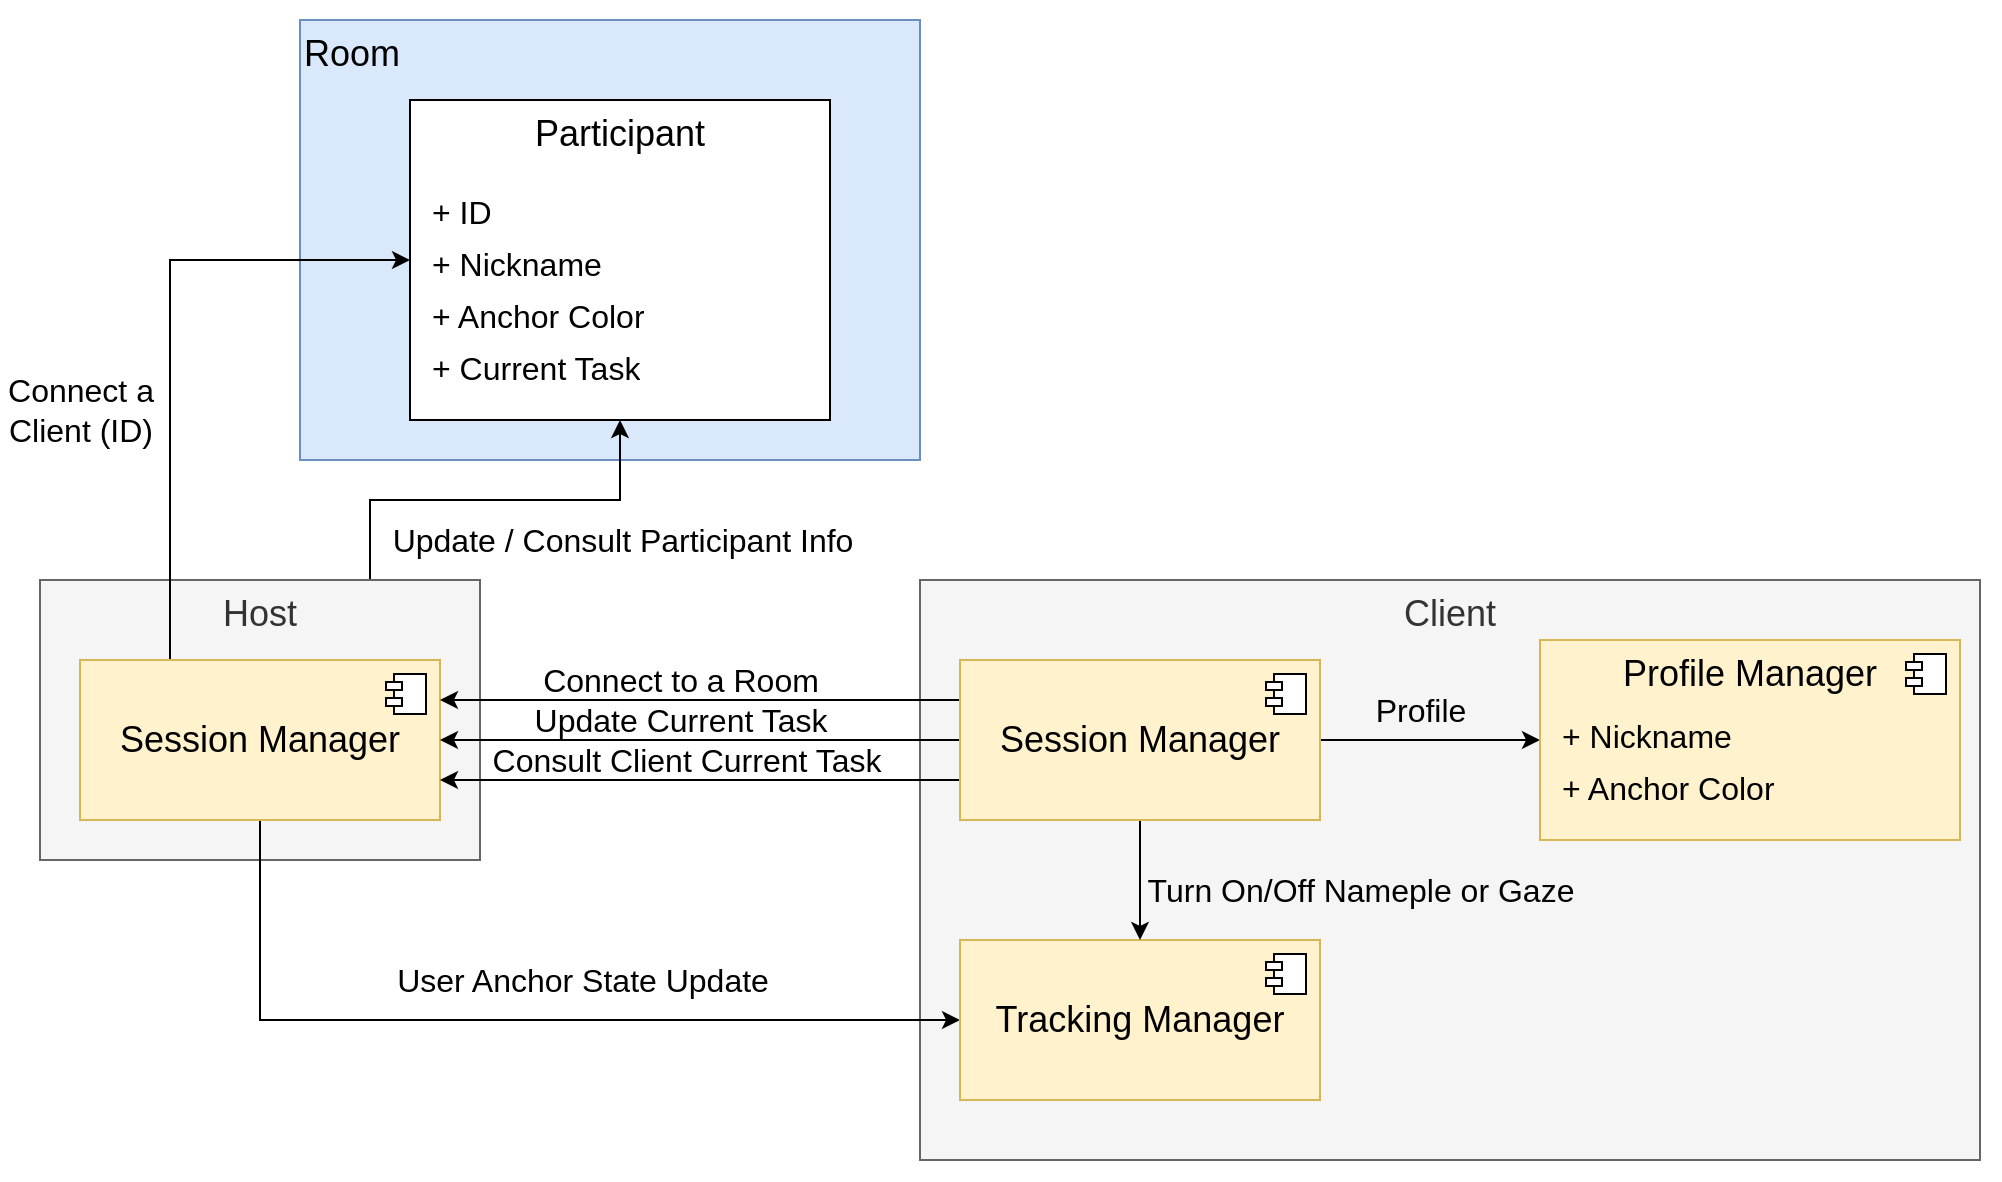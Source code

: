 <mxfile version="28.0.6">
  <diagram name="Page-1" id="k7A0XMTGdnVvGrv0n0TM">
    <mxGraphModel dx="1426" dy="841" grid="1" gridSize="10" guides="1" tooltips="1" connect="1" arrows="1" fold="1" page="1" pageScale="1" pageWidth="827" pageHeight="1169" math="0" shadow="0">
      <root>
        <mxCell id="0" />
        <mxCell id="1" parent="0" />
        <mxCell id="TA6JC56tNwYO1op2Rau3-44" value="" style="rounded=0;whiteSpace=wrap;html=1;strokeColor=none;" vertex="1" parent="1">
          <mxGeometry x="50" y="30" width="1000" height="590" as="geometry" />
        </mxCell>
        <mxCell id="TA6JC56tNwYO1op2Rau3-17" value="Client" style="rounded=0;whiteSpace=wrap;html=1;verticalAlign=top;fontSize=18;fillColor=#f5f5f5;fontColor=#333333;strokeColor=#666666;" vertex="1" parent="1">
          <mxGeometry x="510" y="320" width="530" height="290" as="geometry" />
        </mxCell>
        <mxCell id="TA6JC56tNwYO1op2Rau3-1" value="Room" style="rounded=0;whiteSpace=wrap;html=1;fontSize=18;verticalAlign=top;fillColor=#dae8fc;strokeColor=#6c8ebf;align=left;" vertex="1" parent="1">
          <mxGeometry x="200" y="40" width="310" height="220" as="geometry" />
        </mxCell>
        <mxCell id="TA6JC56tNwYO1op2Rau3-9" value="" style="group" vertex="1" connectable="0" parent="1">
          <mxGeometry x="255" y="80" width="210" height="160" as="geometry" />
        </mxCell>
        <mxCell id="TA6JC56tNwYO1op2Rau3-3" value="Participant" style="rounded=0;whiteSpace=wrap;html=1;verticalAlign=top;fontSize=18;" vertex="1" parent="TA6JC56tNwYO1op2Rau3-9">
          <mxGeometry width="210" height="160" as="geometry" />
        </mxCell>
        <mxCell id="TA6JC56tNwYO1op2Rau3-5" value="+ ID" style="text;strokeColor=none;fillColor=none;align=left;verticalAlign=top;spacingLeft=4;spacingRight=4;overflow=hidden;rotatable=0;points=[[0,0.5],[1,0.5]];portConstraint=eastwest;whiteSpace=wrap;html=1;fontSize=16;" vertex="1" parent="TA6JC56tNwYO1op2Rau3-9">
          <mxGeometry x="5" y="40" width="200" height="26" as="geometry" />
        </mxCell>
        <mxCell id="TA6JC56tNwYO1op2Rau3-6" value="+ Nickname" style="text;strokeColor=none;fillColor=none;align=left;verticalAlign=top;spacingLeft=4;spacingRight=4;overflow=hidden;rotatable=0;points=[[0,0.5],[1,0.5]];portConstraint=eastwest;whiteSpace=wrap;html=1;fontSize=16;" vertex="1" parent="TA6JC56tNwYO1op2Rau3-9">
          <mxGeometry x="5" y="66" width="200" height="26" as="geometry" />
        </mxCell>
        <mxCell id="TA6JC56tNwYO1op2Rau3-7" value="+ Anchor Color" style="text;strokeColor=none;fillColor=none;align=left;verticalAlign=top;spacingLeft=4;spacingRight=4;overflow=hidden;rotatable=0;points=[[0,0.5],[1,0.5]];portConstraint=eastwest;whiteSpace=wrap;html=1;fontSize=16;" vertex="1" parent="TA6JC56tNwYO1op2Rau3-9">
          <mxGeometry x="5" y="92" width="200" height="26" as="geometry" />
        </mxCell>
        <mxCell id="TA6JC56tNwYO1op2Rau3-8" value="+ Current Task" style="text;strokeColor=none;fillColor=none;align=left;verticalAlign=top;spacingLeft=4;spacingRight=4;overflow=hidden;rotatable=0;points=[[0,0.5],[1,0.5]];portConstraint=eastwest;whiteSpace=wrap;html=1;fontSize=16;" vertex="1" parent="TA6JC56tNwYO1op2Rau3-9">
          <mxGeometry x="5" y="118" width="200" height="26" as="geometry" />
        </mxCell>
        <mxCell id="TA6JC56tNwYO1op2Rau3-42" style="edgeStyle=orthogonalEdgeStyle;rounded=0;orthogonalLoop=1;jettySize=auto;html=1;exitX=0.75;exitY=0;exitDx=0;exitDy=0;entryX=0.5;entryY=1;entryDx=0;entryDy=0;" edge="1" parent="1" source="TA6JC56tNwYO1op2Rau3-10" target="TA6JC56tNwYO1op2Rau3-3">
          <mxGeometry relative="1" as="geometry" />
        </mxCell>
        <mxCell id="TA6JC56tNwYO1op2Rau3-43" value="Update / Consult Participant Info" style="edgeLabel;html=1;align=center;verticalAlign=middle;resizable=0;points=[];fontSize=16;" vertex="1" connectable="0" parent="TA6JC56tNwYO1op2Rau3-42">
          <mxGeometry x="-0.049" y="-1" relative="1" as="geometry">
            <mxPoint x="68" y="19" as="offset" />
          </mxGeometry>
        </mxCell>
        <mxCell id="TA6JC56tNwYO1op2Rau3-10" value="Host" style="rounded=0;whiteSpace=wrap;html=1;verticalAlign=top;fontSize=18;fillColor=#f5f5f5;fontColor=#333333;strokeColor=#666666;" vertex="1" parent="1">
          <mxGeometry x="70" y="320" width="220" height="140" as="geometry" />
        </mxCell>
        <mxCell id="TA6JC56tNwYO1op2Rau3-29" style="edgeStyle=orthogonalEdgeStyle;rounded=0;orthogonalLoop=1;jettySize=auto;html=1;exitX=0.5;exitY=1;exitDx=0;exitDy=0;entryX=0;entryY=0.5;entryDx=0;entryDy=0;" edge="1" parent="1" source="TA6JC56tNwYO1op2Rau3-11" target="TA6JC56tNwYO1op2Rau3-13">
          <mxGeometry relative="1" as="geometry" />
        </mxCell>
        <mxCell id="TA6JC56tNwYO1op2Rau3-30" value="&lt;font style=&quot;font-size: 16px;&quot;&gt;User Anchor State Update&lt;/font&gt;" style="edgeLabel;html=1;align=center;verticalAlign=middle;resizable=0;points=[];" vertex="1" connectable="0" parent="TA6JC56tNwYO1op2Rau3-29">
          <mxGeometry x="-0.115" y="1" relative="1" as="geometry">
            <mxPoint x="62" y="-19" as="offset" />
          </mxGeometry>
        </mxCell>
        <mxCell id="TA6JC56tNwYO1op2Rau3-33" style="edgeStyle=orthogonalEdgeStyle;rounded=0;orthogonalLoop=1;jettySize=auto;html=1;exitX=0.25;exitY=0;exitDx=0;exitDy=0;entryX=0;entryY=0.5;entryDx=0;entryDy=0;" edge="1" parent="1" source="TA6JC56tNwYO1op2Rau3-11" target="TA6JC56tNwYO1op2Rau3-3">
          <mxGeometry relative="1" as="geometry" />
        </mxCell>
        <mxCell id="TA6JC56tNwYO1op2Rau3-34" value="Connect a&lt;div&gt;Client (ID)&lt;/div&gt;" style="edgeLabel;html=1;align=center;verticalAlign=middle;resizable=0;points=[];fontSize=16;labelBackgroundColor=none;" vertex="1" connectable="0" parent="TA6JC56tNwYO1op2Rau3-33">
          <mxGeometry x="-0.12" relative="1" as="geometry">
            <mxPoint x="-45" y="16" as="offset" />
          </mxGeometry>
        </mxCell>
        <mxCell id="TA6JC56tNwYO1op2Rau3-11" value="Session Manager" style="html=1;dropTarget=0;whiteSpace=wrap;fillColor=#fff2cc;strokeColor=#d6b656;fontSize=18;" vertex="1" parent="1">
          <mxGeometry x="90" y="360" width="180" height="80" as="geometry" />
        </mxCell>
        <mxCell id="TA6JC56tNwYO1op2Rau3-12" value="" style="shape=module;jettyWidth=8;jettyHeight=4;" vertex="1" parent="TA6JC56tNwYO1op2Rau3-11">
          <mxGeometry x="1" width="20" height="20" relative="1" as="geometry">
            <mxPoint x="-27" y="7" as="offset" />
          </mxGeometry>
        </mxCell>
        <mxCell id="TA6JC56tNwYO1op2Rau3-13" value="Tracking Manager" style="html=1;dropTarget=0;whiteSpace=wrap;fillColor=#fff2cc;strokeColor=#d6b656;fontSize=18;" vertex="1" parent="1">
          <mxGeometry x="530" y="500" width="180" height="80" as="geometry" />
        </mxCell>
        <mxCell id="TA6JC56tNwYO1op2Rau3-14" value="" style="shape=module;jettyWidth=8;jettyHeight=4;" vertex="1" parent="TA6JC56tNwYO1op2Rau3-13">
          <mxGeometry x="1" width="20" height="20" relative="1" as="geometry">
            <mxPoint x="-27" y="7" as="offset" />
          </mxGeometry>
        </mxCell>
        <mxCell id="TA6JC56tNwYO1op2Rau3-27" style="edgeStyle=orthogonalEdgeStyle;rounded=0;orthogonalLoop=1;jettySize=auto;html=1;exitX=1;exitY=0.5;exitDx=0;exitDy=0;entryX=0;entryY=0.5;entryDx=0;entryDy=0;" edge="1" parent="1" source="TA6JC56tNwYO1op2Rau3-18" target="TA6JC56tNwYO1op2Rau3-22">
          <mxGeometry relative="1" as="geometry" />
        </mxCell>
        <mxCell id="TA6JC56tNwYO1op2Rau3-28" value="Profile" style="edgeLabel;html=1;align=center;verticalAlign=middle;resizable=0;points=[];fontSize=16;labelBackgroundColor=none;" vertex="1" connectable="0" parent="TA6JC56tNwYO1op2Rau3-27">
          <mxGeometry x="0.164" y="-4" relative="1" as="geometry">
            <mxPoint x="-14" y="-19" as="offset" />
          </mxGeometry>
        </mxCell>
        <mxCell id="TA6JC56tNwYO1op2Rau3-31" style="edgeStyle=orthogonalEdgeStyle;rounded=0;orthogonalLoop=1;jettySize=auto;html=1;exitX=0.5;exitY=1;exitDx=0;exitDy=0;entryX=0.5;entryY=0;entryDx=0;entryDy=0;" edge="1" parent="1" source="TA6JC56tNwYO1op2Rau3-18" target="TA6JC56tNwYO1op2Rau3-13">
          <mxGeometry relative="1" as="geometry" />
        </mxCell>
        <mxCell id="TA6JC56tNwYO1op2Rau3-32" value="Turn On/Off Nameple or Gaze" style="edgeLabel;html=1;align=center;verticalAlign=middle;resizable=0;points=[];fontSize=16;labelBackgroundColor=none;" vertex="1" connectable="0" parent="TA6JC56tNwYO1op2Rau3-31">
          <mxGeometry x="-0.267" y="1" relative="1" as="geometry">
            <mxPoint x="109" y="13" as="offset" />
          </mxGeometry>
        </mxCell>
        <mxCell id="TA6JC56tNwYO1op2Rau3-35" style="edgeStyle=orthogonalEdgeStyle;rounded=0;orthogonalLoop=1;jettySize=auto;html=1;exitX=0;exitY=0.25;exitDx=0;exitDy=0;entryX=1;entryY=0.25;entryDx=0;entryDy=0;" edge="1" parent="1" source="TA6JC56tNwYO1op2Rau3-18" target="TA6JC56tNwYO1op2Rau3-11">
          <mxGeometry relative="1" as="geometry" />
        </mxCell>
        <mxCell id="TA6JC56tNwYO1op2Rau3-36" value="Connect to a Room" style="edgeLabel;html=1;align=center;verticalAlign=middle;resizable=0;points=[];fontSize=16;labelBackgroundColor=none;" vertex="1" connectable="0" parent="TA6JC56tNwYO1op2Rau3-35">
          <mxGeometry x="-0.231" y="-2" relative="1" as="geometry">
            <mxPoint x="-40" y="-8" as="offset" />
          </mxGeometry>
        </mxCell>
        <mxCell id="TA6JC56tNwYO1op2Rau3-37" style="edgeStyle=orthogonalEdgeStyle;rounded=0;orthogonalLoop=1;jettySize=auto;html=1;exitX=0;exitY=0.5;exitDx=0;exitDy=0;entryX=1;entryY=0.5;entryDx=0;entryDy=0;" edge="1" parent="1" source="TA6JC56tNwYO1op2Rau3-18" target="TA6JC56tNwYO1op2Rau3-11">
          <mxGeometry relative="1" as="geometry" />
        </mxCell>
        <mxCell id="TA6JC56tNwYO1op2Rau3-38" value="Update Current Task" style="edgeLabel;html=1;align=center;verticalAlign=middle;resizable=0;points=[];fontSize=16;labelBackgroundColor=none;" vertex="1" connectable="0" parent="TA6JC56tNwYO1op2Rau3-37">
          <mxGeometry x="-0.061" y="1" relative="1" as="geometry">
            <mxPoint x="-18" y="-11" as="offset" />
          </mxGeometry>
        </mxCell>
        <mxCell id="TA6JC56tNwYO1op2Rau3-39" style="edgeStyle=orthogonalEdgeStyle;rounded=0;orthogonalLoop=1;jettySize=auto;html=1;exitX=0;exitY=0.75;exitDx=0;exitDy=0;entryX=1;entryY=0.75;entryDx=0;entryDy=0;" edge="1" parent="1" source="TA6JC56tNwYO1op2Rau3-18" target="TA6JC56tNwYO1op2Rau3-11">
          <mxGeometry relative="1" as="geometry" />
        </mxCell>
        <mxCell id="TA6JC56tNwYO1op2Rau3-40" value="Consult Client Current Task" style="edgeLabel;html=1;align=center;verticalAlign=middle;resizable=0;points=[];fontSize=16;labelBackgroundColor=none;" vertex="1" connectable="0" parent="TA6JC56tNwYO1op2Rau3-39">
          <mxGeometry x="0.054" y="1" relative="1" as="geometry">
            <mxPoint y="-11" as="offset" />
          </mxGeometry>
        </mxCell>
        <mxCell id="TA6JC56tNwYO1op2Rau3-18" value="Session Manager" style="html=1;dropTarget=0;whiteSpace=wrap;fillColor=#fff2cc;strokeColor=#d6b656;fontSize=18;" vertex="1" parent="1">
          <mxGeometry x="530" y="360" width="180" height="80" as="geometry" />
        </mxCell>
        <mxCell id="TA6JC56tNwYO1op2Rau3-19" value="" style="shape=module;jettyWidth=8;jettyHeight=4;" vertex="1" parent="TA6JC56tNwYO1op2Rau3-18">
          <mxGeometry x="1" width="20" height="20" relative="1" as="geometry">
            <mxPoint x="-27" y="7" as="offset" />
          </mxGeometry>
        </mxCell>
        <mxCell id="TA6JC56tNwYO1op2Rau3-26" value="" style="group" vertex="1" connectable="0" parent="1">
          <mxGeometry x="820" y="350" width="210" height="100" as="geometry" />
        </mxCell>
        <mxCell id="TA6JC56tNwYO1op2Rau3-22" value="Profile Manager" style="html=1;dropTarget=0;whiteSpace=wrap;fillColor=#fff2cc;strokeColor=#d6b656;fontSize=18;verticalAlign=top;" vertex="1" parent="TA6JC56tNwYO1op2Rau3-26">
          <mxGeometry width="210" height="100" as="geometry" />
        </mxCell>
        <mxCell id="TA6JC56tNwYO1op2Rau3-23" value="" style="shape=module;jettyWidth=8;jettyHeight=4;" vertex="1" parent="TA6JC56tNwYO1op2Rau3-22">
          <mxGeometry x="1" width="20" height="20" relative="1" as="geometry">
            <mxPoint x="-27" y="7" as="offset" />
          </mxGeometry>
        </mxCell>
        <mxCell id="TA6JC56tNwYO1op2Rau3-24" value="+ Nickname" style="text;strokeColor=none;fillColor=none;align=left;verticalAlign=top;spacingLeft=4;spacingRight=4;overflow=hidden;rotatable=0;points=[[0,0.5],[1,0.5]];portConstraint=eastwest;whiteSpace=wrap;html=1;fontSize=16;" vertex="1" parent="TA6JC56tNwYO1op2Rau3-26">
          <mxGeometry x="5" y="32" width="200" height="26" as="geometry" />
        </mxCell>
        <mxCell id="TA6JC56tNwYO1op2Rau3-25" value="+ Anchor Color" style="text;strokeColor=none;fillColor=none;align=left;verticalAlign=top;spacingLeft=4;spacingRight=4;overflow=hidden;rotatable=0;points=[[0,0.5],[1,0.5]];portConstraint=eastwest;whiteSpace=wrap;html=1;fontSize=16;" vertex="1" parent="TA6JC56tNwYO1op2Rau3-26">
          <mxGeometry x="5" y="58" width="200" height="26" as="geometry" />
        </mxCell>
      </root>
    </mxGraphModel>
  </diagram>
</mxfile>

